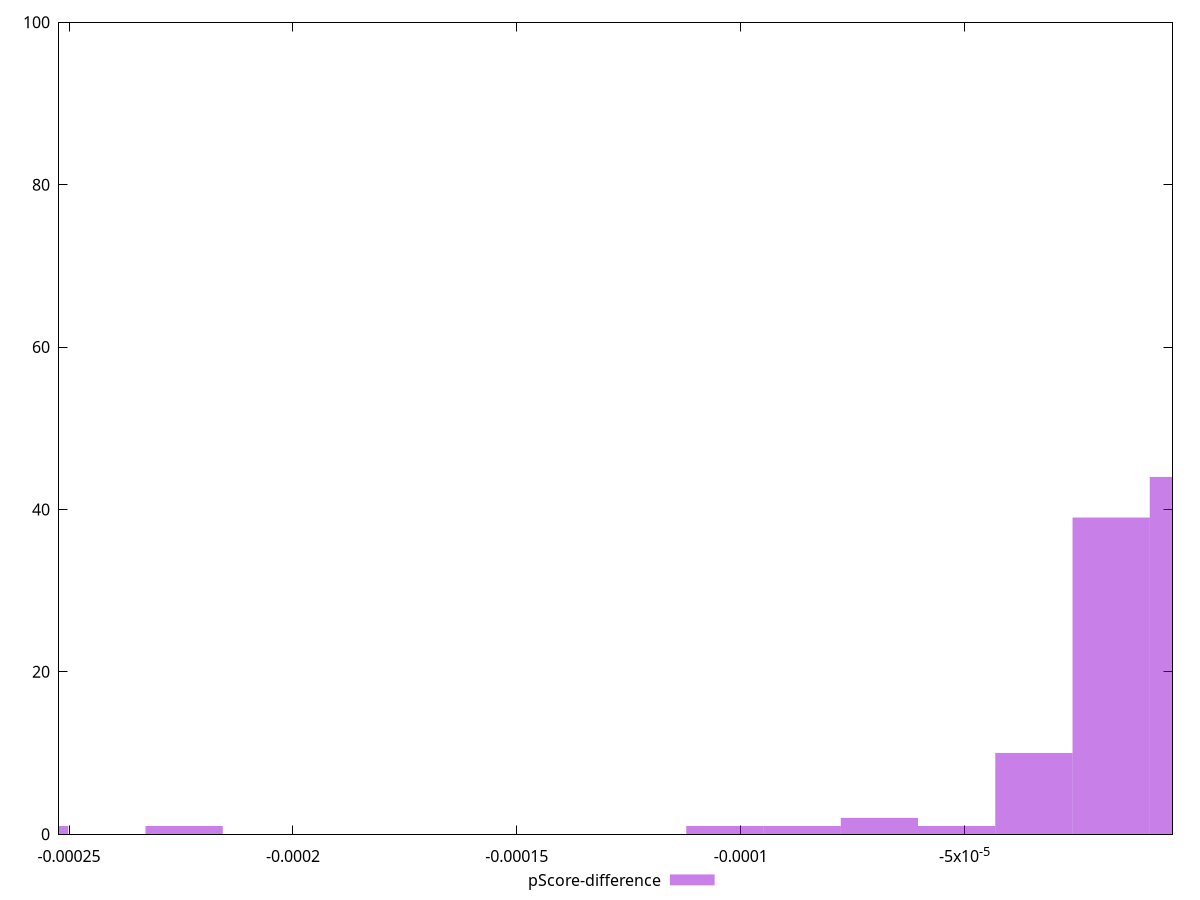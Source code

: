 reset

$pScoreDifference <<EOF
-0.000017254512185034715 39
0 44
-0.00003450902437006943 10
-0.00006901804874013886 2
-0.00008627256092517358 1
-0.00010352707311020829 1
-0.00025881768277552075 1
-0.000051763536555104145 1
-0.0002243086584054513 1
EOF

set key outside below
set boxwidth 0.000017254512185034715
set xrange [-0.0002522552767116881:-0.0000035502566861911333]
set yrange [0:100]
set trange [0:100]
set style fill transparent solid 0.5 noborder
set terminal svg size 640, 490 enhanced background rgb 'white'
set output "report_00009_2021-02-08T22-37-41.559Z/bootup-time/samples/pages+cached+noadtech+nomedia+nocss/pScore-difference/histogram.svg"

plot $pScoreDifference title "pScore-difference" with boxes

reset
